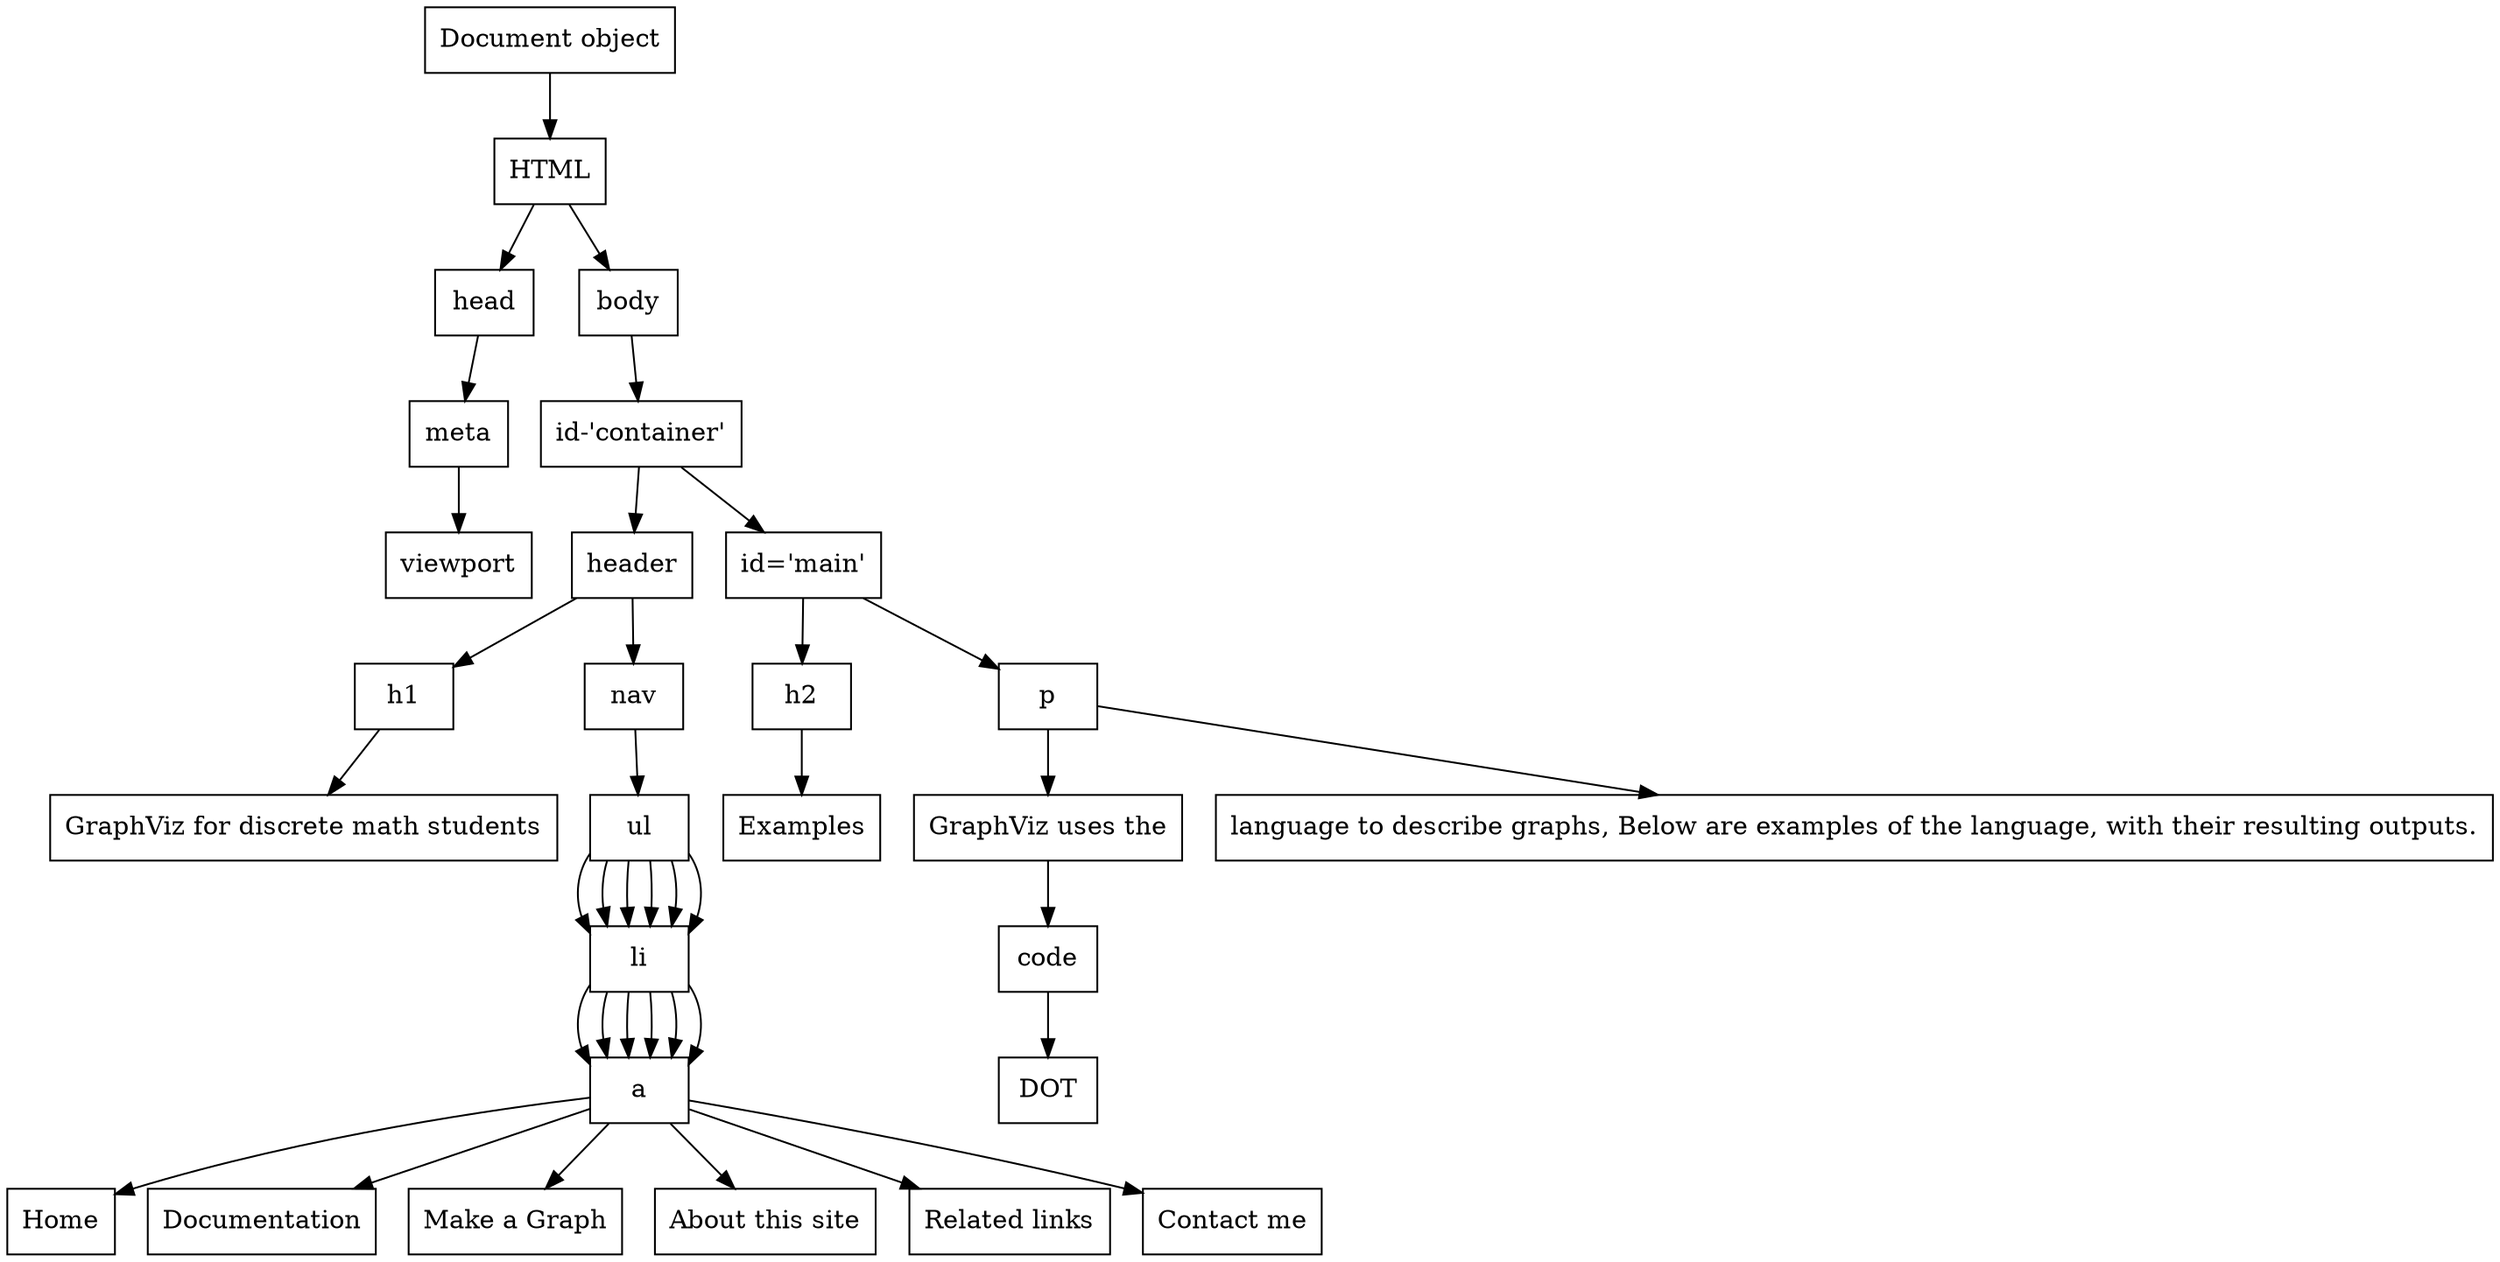 digraph {
  node[shape=block]

  "Document object" -> HTML;
    HTML -> head;
      head -> meta;
        meta -> viewport;
    HTML -> body;
      body -> "id-'container'";
        "id-'container'" -> header;
          header -> h1;
            h1 -> "GraphViz for discrete math students";
          header -> nav;
            nav -> ul;
              ul -> li;
                li -> a;
                  a -> "Home";
              ul -> li;
                li -> a;
                  a -> "Documentation";
              ul -> li;
                li -> a;
                  a -> "Make a Graph";
              ul -> li;
                li -> a;
                  a -> "About this site";
              ul -> li;
                li -> a;
                  a -> "Related links";
              ul -> li;
                li -> a;
                  a -> "Contact me";
        "id-'container'" -> "id='main'";
          "id='main'" -> h2;
            h2 -> "Examples";
          "id='main'" -> p;
            p -> "GraphViz uses the";
              "GraphViz uses the" -> code
                code -> "DOT";
            p -> "language to describe graphs, Below are examples of the language, with their resulting outputs.";
}

